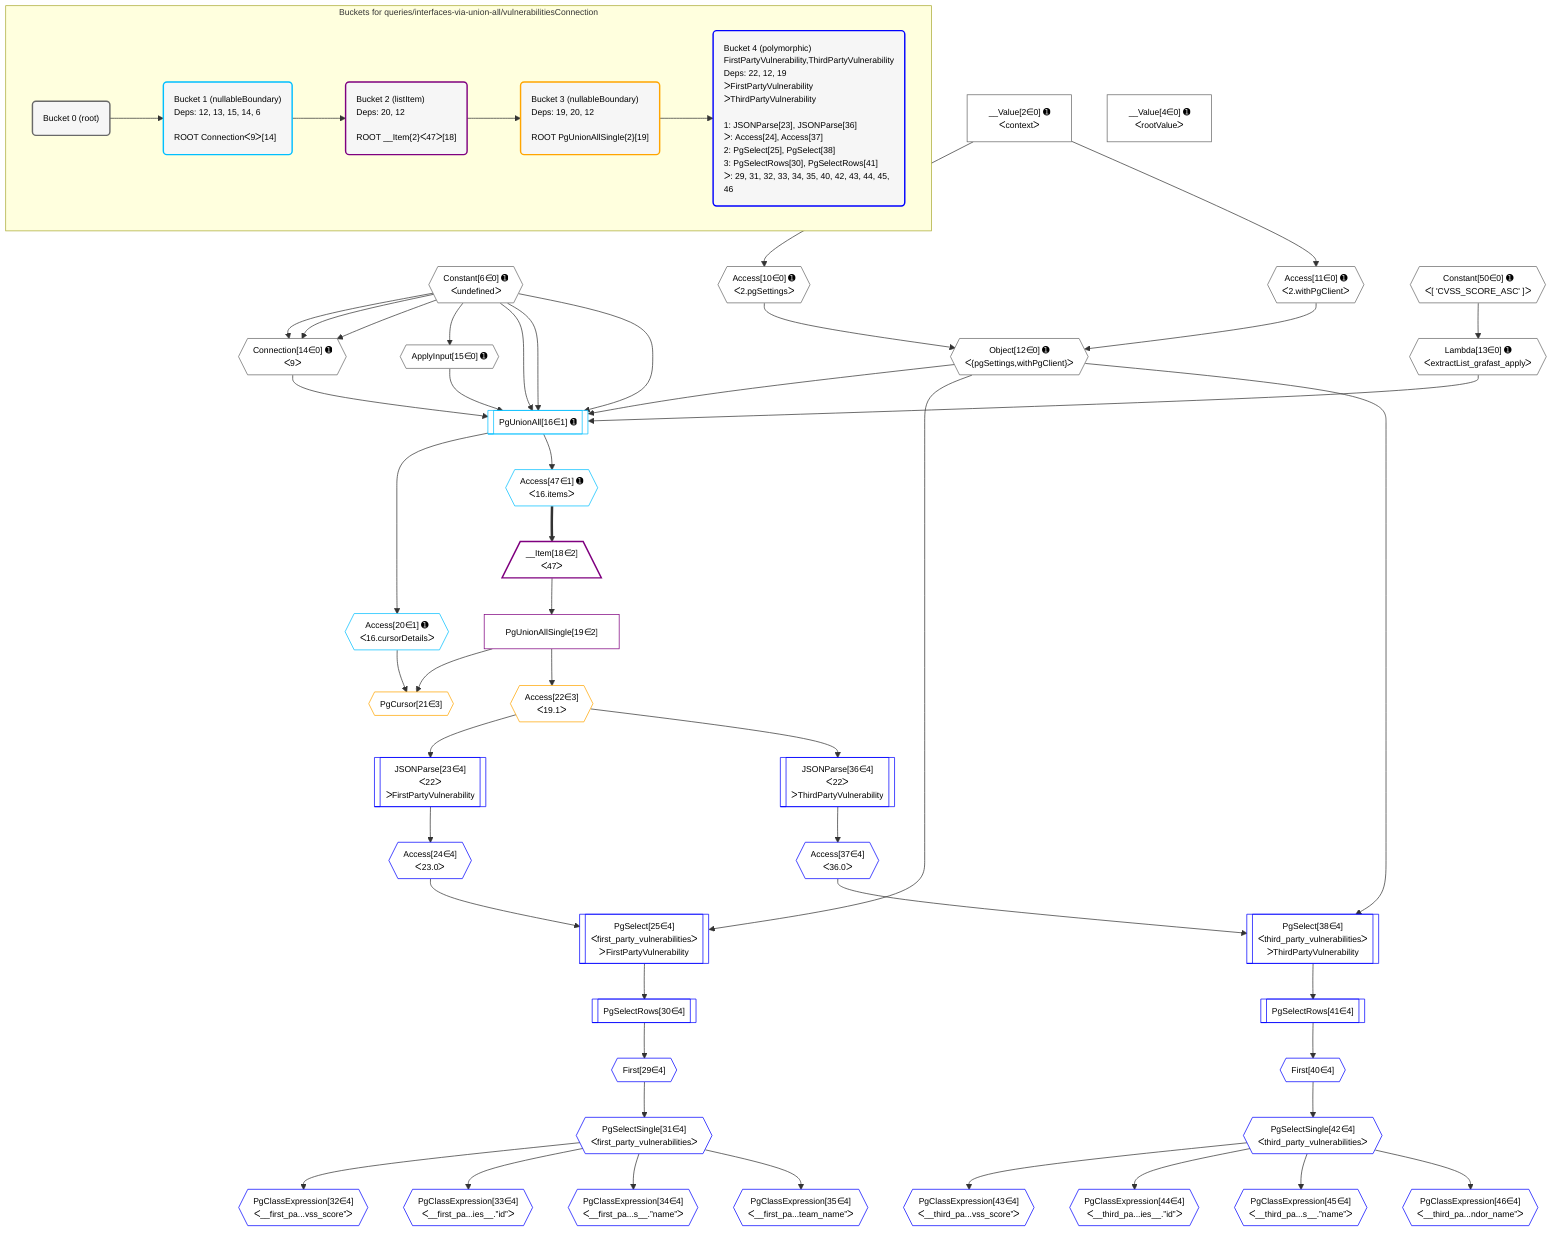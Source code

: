 %%{init: {'themeVariables': { 'fontSize': '12px'}}}%%
graph TD
    classDef path fill:#eee,stroke:#000,color:#000
    classDef plan fill:#fff,stroke-width:1px,color:#000
    classDef itemplan fill:#fff,stroke-width:2px,color:#000
    classDef unbatchedplan fill:#dff,stroke-width:1px,color:#000
    classDef sideeffectplan fill:#fcc,stroke-width:2px,color:#000
    classDef bucket fill:#f6f6f6,color:#000,stroke-width:2px,text-align:left


    %% plan dependencies
    Connection14{{"Connection[14∈0] ➊<br />ᐸ9ᐳ"}}:::plan
    Constant6{{"Constant[6∈0] ➊<br />ᐸundefinedᐳ"}}:::plan
    Constant6 & Constant6 & Constant6 --> Connection14
    Object12{{"Object[12∈0] ➊<br />ᐸ{pgSettings,withPgClient}ᐳ"}}:::plan
    Access10{{"Access[10∈0] ➊<br />ᐸ2.pgSettingsᐳ"}}:::plan
    Access11{{"Access[11∈0] ➊<br />ᐸ2.withPgClientᐳ"}}:::plan
    Access10 & Access11 --> Object12
    __Value2["__Value[2∈0] ➊<br />ᐸcontextᐳ"]:::plan
    __Value2 --> Access10
    __Value2 --> Access11
    Lambda13{{"Lambda[13∈0] ➊<br />ᐸextractList_grafast_applyᐳ"}}:::plan
    Constant50{{"Constant[50∈0] ➊<br />ᐸ[ 'CVSS_SCORE_ASC' ]ᐳ"}}:::plan
    Constant50 --> Lambda13
    ApplyInput15{{"ApplyInput[15∈0] ➊"}}:::plan
    Constant6 --> ApplyInput15
    __Value4["__Value[4∈0] ➊<br />ᐸrootValueᐳ"]:::plan
    PgUnionAll16[["PgUnionAll[16∈1] ➊"]]:::plan
    Object12 & Lambda13 & ApplyInput15 & Connection14 & Constant6 & Constant6 & Constant6 --> PgUnionAll16
    Access20{{"Access[20∈1] ➊<br />ᐸ16.cursorDetailsᐳ"}}:::plan
    PgUnionAll16 --> Access20
    Access47{{"Access[47∈1] ➊<br />ᐸ16.itemsᐳ"}}:::plan
    PgUnionAll16 --> Access47
    __Item18[/"__Item[18∈2]<br />ᐸ47ᐳ"\]:::itemplan
    Access47 ==> __Item18
    PgUnionAllSingle19["PgUnionAllSingle[19∈2]"]:::plan
    __Item18 --> PgUnionAllSingle19
    PgCursor21{{"PgCursor[21∈3]"}}:::plan
    PgUnionAllSingle19 & Access20 --> PgCursor21
    Access22{{"Access[22∈3]<br />ᐸ19.1ᐳ"}}:::plan
    PgUnionAllSingle19 --> Access22
    PgSelect25[["PgSelect[25∈4]<br />ᐸfirst_party_vulnerabilitiesᐳ<br />ᐳFirstPartyVulnerability"]]:::plan
    Access24{{"Access[24∈4]<br />ᐸ23.0ᐳ"}}:::plan
    Object12 & Access24 --> PgSelect25
    PgSelect38[["PgSelect[38∈4]<br />ᐸthird_party_vulnerabilitiesᐳ<br />ᐳThirdPartyVulnerability"]]:::plan
    Access37{{"Access[37∈4]<br />ᐸ36.0ᐳ"}}:::plan
    Object12 & Access37 --> PgSelect38
    JSONParse23[["JSONParse[23∈4]<br />ᐸ22ᐳ<br />ᐳFirstPartyVulnerability"]]:::plan
    Access22 --> JSONParse23
    JSONParse23 --> Access24
    First29{{"First[29∈4]"}}:::plan
    PgSelectRows30[["PgSelectRows[30∈4]"]]:::plan
    PgSelectRows30 --> First29
    PgSelect25 --> PgSelectRows30
    PgSelectSingle31{{"PgSelectSingle[31∈4]<br />ᐸfirst_party_vulnerabilitiesᐳ"}}:::plan
    First29 --> PgSelectSingle31
    PgClassExpression32{{"PgClassExpression[32∈4]<br />ᐸ__first_pa...vss_score”ᐳ"}}:::plan
    PgSelectSingle31 --> PgClassExpression32
    PgClassExpression33{{"PgClassExpression[33∈4]<br />ᐸ__first_pa...ies__.”id”ᐳ"}}:::plan
    PgSelectSingle31 --> PgClassExpression33
    PgClassExpression34{{"PgClassExpression[34∈4]<br />ᐸ__first_pa...s__.”name”ᐳ"}}:::plan
    PgSelectSingle31 --> PgClassExpression34
    PgClassExpression35{{"PgClassExpression[35∈4]<br />ᐸ__first_pa...team_name”ᐳ"}}:::plan
    PgSelectSingle31 --> PgClassExpression35
    JSONParse36[["JSONParse[36∈4]<br />ᐸ22ᐳ<br />ᐳThirdPartyVulnerability"]]:::plan
    Access22 --> JSONParse36
    JSONParse36 --> Access37
    First40{{"First[40∈4]"}}:::plan
    PgSelectRows41[["PgSelectRows[41∈4]"]]:::plan
    PgSelectRows41 --> First40
    PgSelect38 --> PgSelectRows41
    PgSelectSingle42{{"PgSelectSingle[42∈4]<br />ᐸthird_party_vulnerabilitiesᐳ"}}:::plan
    First40 --> PgSelectSingle42
    PgClassExpression43{{"PgClassExpression[43∈4]<br />ᐸ__third_pa...vss_score”ᐳ"}}:::plan
    PgSelectSingle42 --> PgClassExpression43
    PgClassExpression44{{"PgClassExpression[44∈4]<br />ᐸ__third_pa...ies__.”id”ᐳ"}}:::plan
    PgSelectSingle42 --> PgClassExpression44
    PgClassExpression45{{"PgClassExpression[45∈4]<br />ᐸ__third_pa...s__.”name”ᐳ"}}:::plan
    PgSelectSingle42 --> PgClassExpression45
    PgClassExpression46{{"PgClassExpression[46∈4]<br />ᐸ__third_pa...ndor_name”ᐳ"}}:::plan
    PgSelectSingle42 --> PgClassExpression46

    %% define steps

    subgraph "Buckets for queries/interfaces-via-union-all/vulnerabilitiesConnection"
    Bucket0("Bucket 0 (root)"):::bucket
    classDef bucket0 stroke:#696969
    class Bucket0,__Value2,__Value4,Constant6,Access10,Access11,Object12,Lambda13,Connection14,ApplyInput15,Constant50 bucket0
    Bucket1("Bucket 1 (nullableBoundary)<br />Deps: 12, 13, 15, 14, 6<br /><br />ROOT Connectionᐸ9ᐳ[14]"):::bucket
    classDef bucket1 stroke:#00bfff
    class Bucket1,PgUnionAll16,Access20,Access47 bucket1
    Bucket2("Bucket 2 (listItem)<br />Deps: 20, 12<br /><br />ROOT __Item{2}ᐸ47ᐳ[18]"):::bucket
    classDef bucket2 stroke:#7f007f
    class Bucket2,__Item18,PgUnionAllSingle19 bucket2
    Bucket3("Bucket 3 (nullableBoundary)<br />Deps: 19, 20, 12<br /><br />ROOT PgUnionAllSingle{2}[19]"):::bucket
    classDef bucket3 stroke:#ffa500
    class Bucket3,PgCursor21,Access22 bucket3
    Bucket4("Bucket 4 (polymorphic)<br />FirstPartyVulnerability,ThirdPartyVulnerability<br />Deps: 22, 12, 19<br />ᐳFirstPartyVulnerability<br />ᐳThirdPartyVulnerability<br /><br />1: JSONParse[23], JSONParse[36]<br />ᐳ: Access[24], Access[37]<br />2: PgSelect[25], PgSelect[38]<br />3: PgSelectRows[30], PgSelectRows[41]<br />ᐳ: 29, 31, 32, 33, 34, 35, 40, 42, 43, 44, 45, 46"):::bucket
    classDef bucket4 stroke:#0000ff
    class Bucket4,JSONParse23,Access24,PgSelect25,First29,PgSelectRows30,PgSelectSingle31,PgClassExpression32,PgClassExpression33,PgClassExpression34,PgClassExpression35,JSONParse36,Access37,PgSelect38,First40,PgSelectRows41,PgSelectSingle42,PgClassExpression43,PgClassExpression44,PgClassExpression45,PgClassExpression46 bucket4
    Bucket0 --> Bucket1
    Bucket1 --> Bucket2
    Bucket2 --> Bucket3
    Bucket3 --> Bucket4
    end